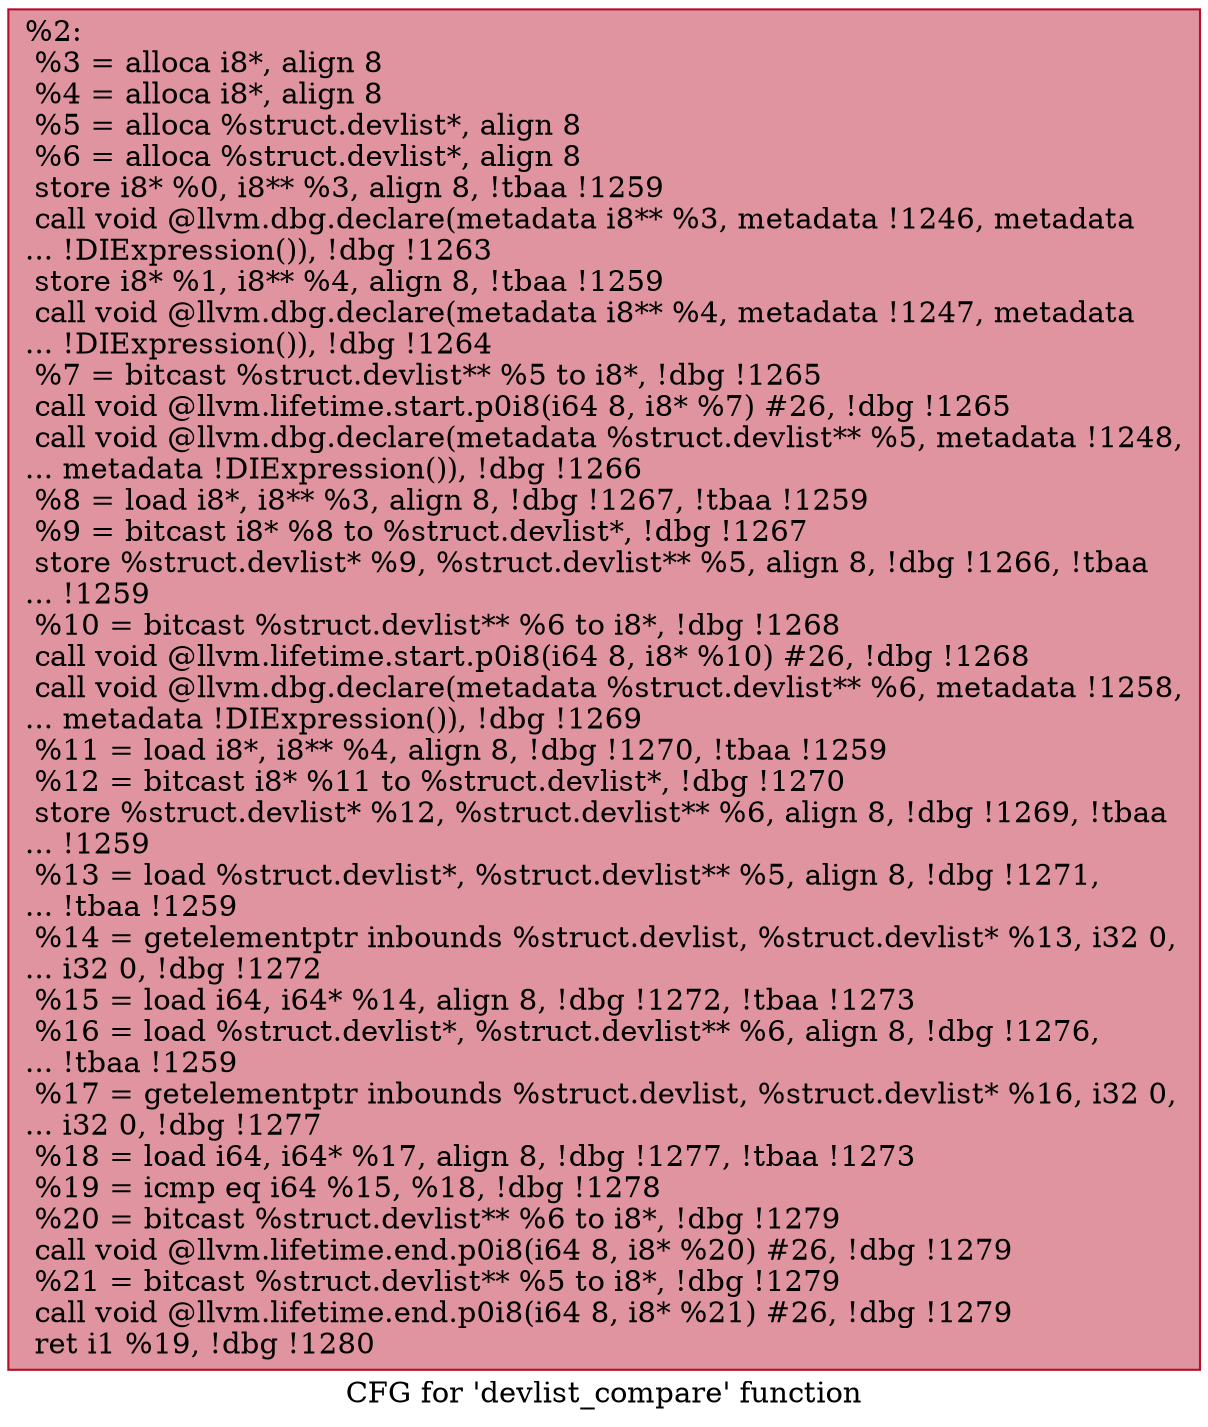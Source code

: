 digraph "CFG for 'devlist_compare' function" {
	label="CFG for 'devlist_compare' function";

	Node0x1121cf0 [shape=record,color="#b70d28ff", style=filled, fillcolor="#b70d2870",label="{%2:\l  %3 = alloca i8*, align 8\l  %4 = alloca i8*, align 8\l  %5 = alloca %struct.devlist*, align 8\l  %6 = alloca %struct.devlist*, align 8\l  store i8* %0, i8** %3, align 8, !tbaa !1259\l  call void @llvm.dbg.declare(metadata i8** %3, metadata !1246, metadata\l... !DIExpression()), !dbg !1263\l  store i8* %1, i8** %4, align 8, !tbaa !1259\l  call void @llvm.dbg.declare(metadata i8** %4, metadata !1247, metadata\l... !DIExpression()), !dbg !1264\l  %7 = bitcast %struct.devlist** %5 to i8*, !dbg !1265\l  call void @llvm.lifetime.start.p0i8(i64 8, i8* %7) #26, !dbg !1265\l  call void @llvm.dbg.declare(metadata %struct.devlist** %5, metadata !1248,\l... metadata !DIExpression()), !dbg !1266\l  %8 = load i8*, i8** %3, align 8, !dbg !1267, !tbaa !1259\l  %9 = bitcast i8* %8 to %struct.devlist*, !dbg !1267\l  store %struct.devlist* %9, %struct.devlist** %5, align 8, !dbg !1266, !tbaa\l... !1259\l  %10 = bitcast %struct.devlist** %6 to i8*, !dbg !1268\l  call void @llvm.lifetime.start.p0i8(i64 8, i8* %10) #26, !dbg !1268\l  call void @llvm.dbg.declare(metadata %struct.devlist** %6, metadata !1258,\l... metadata !DIExpression()), !dbg !1269\l  %11 = load i8*, i8** %4, align 8, !dbg !1270, !tbaa !1259\l  %12 = bitcast i8* %11 to %struct.devlist*, !dbg !1270\l  store %struct.devlist* %12, %struct.devlist** %6, align 8, !dbg !1269, !tbaa\l... !1259\l  %13 = load %struct.devlist*, %struct.devlist** %5, align 8, !dbg !1271,\l... !tbaa !1259\l  %14 = getelementptr inbounds %struct.devlist, %struct.devlist* %13, i32 0,\l... i32 0, !dbg !1272\l  %15 = load i64, i64* %14, align 8, !dbg !1272, !tbaa !1273\l  %16 = load %struct.devlist*, %struct.devlist** %6, align 8, !dbg !1276,\l... !tbaa !1259\l  %17 = getelementptr inbounds %struct.devlist, %struct.devlist* %16, i32 0,\l... i32 0, !dbg !1277\l  %18 = load i64, i64* %17, align 8, !dbg !1277, !tbaa !1273\l  %19 = icmp eq i64 %15, %18, !dbg !1278\l  %20 = bitcast %struct.devlist** %6 to i8*, !dbg !1279\l  call void @llvm.lifetime.end.p0i8(i64 8, i8* %20) #26, !dbg !1279\l  %21 = bitcast %struct.devlist** %5 to i8*, !dbg !1279\l  call void @llvm.lifetime.end.p0i8(i64 8, i8* %21) #26, !dbg !1279\l  ret i1 %19, !dbg !1280\l}"];
}
